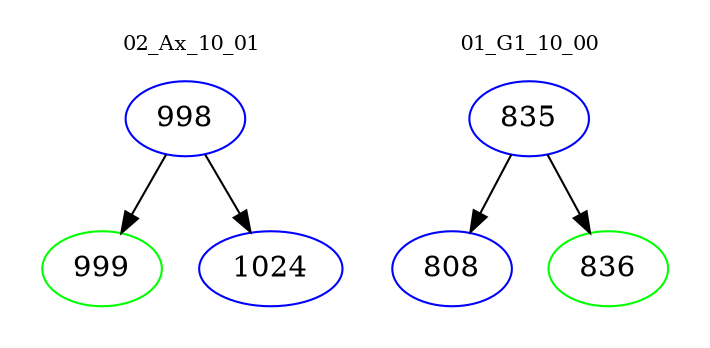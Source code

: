 digraph{
subgraph cluster_0 {
color = white
label = "02_Ax_10_01";
fontsize=10;
T0_998 [label="998", color="blue"]
T0_998 -> T0_999 [color="black"]
T0_999 [label="999", color="green"]
T0_998 -> T0_1024 [color="black"]
T0_1024 [label="1024", color="blue"]
}
subgraph cluster_1 {
color = white
label = "01_G1_10_00";
fontsize=10;
T1_835 [label="835", color="blue"]
T1_835 -> T1_808 [color="black"]
T1_808 [label="808", color="blue"]
T1_835 -> T1_836 [color="black"]
T1_836 [label="836", color="green"]
}
}

